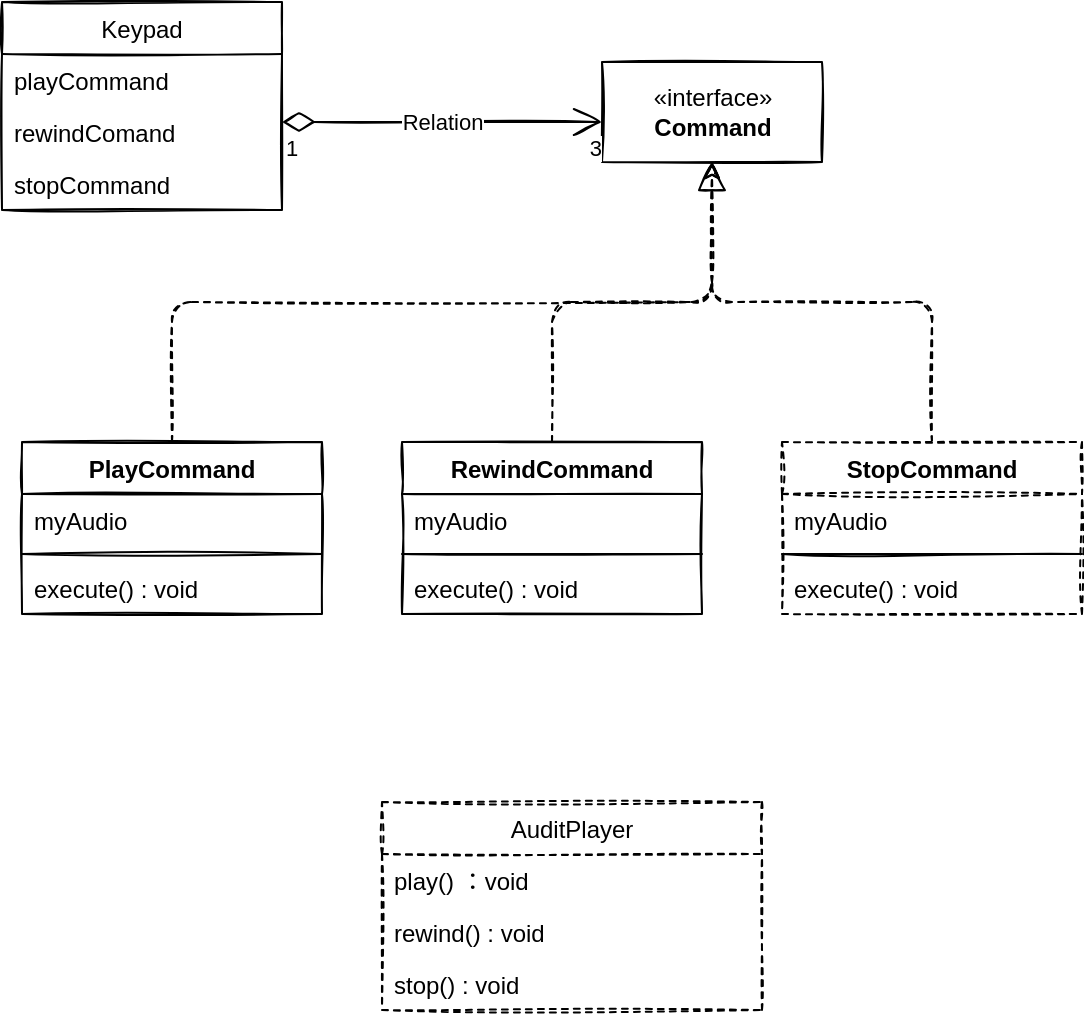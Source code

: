 <mxfile version="14.4.9" type="github">
  <diagram id="keqr0E5Gyz6Kl2WQPCfh" name="Page-1">
    <mxGraphModel dx="778" dy="559" grid="1" gridSize="10" guides="1" tooltips="1" connect="1" arrows="1" fold="1" page="1" pageScale="1" pageWidth="827" pageHeight="1169" math="0" shadow="0">
      <root>
        <mxCell id="0" />
        <mxCell id="1" parent="0" />
        <mxCell id="jz3T0KPEXfVVJIKZZMcC-1" value="Keypad" style="swimlane;fontStyle=0;childLayout=stackLayout;horizontal=1;startSize=26;fillColor=none;horizontalStack=0;resizeParent=1;resizeParentMax=0;resizeLast=0;collapsible=1;marginBottom=0;sketch=1;" vertex="1" parent="1">
          <mxGeometry x="300" y="120" width="140" height="104" as="geometry" />
        </mxCell>
        <mxCell id="jz3T0KPEXfVVJIKZZMcC-2" value="playCommand" style="text;strokeColor=none;fillColor=none;align=left;verticalAlign=top;spacingLeft=4;spacingRight=4;overflow=hidden;rotatable=0;points=[[0,0.5],[1,0.5]];portConstraint=eastwest;sketch=1;" vertex="1" parent="jz3T0KPEXfVVJIKZZMcC-1">
          <mxGeometry y="26" width="140" height="26" as="geometry" />
        </mxCell>
        <mxCell id="jz3T0KPEXfVVJIKZZMcC-3" value="rewindComand" style="text;strokeColor=none;fillColor=none;align=left;verticalAlign=top;spacingLeft=4;spacingRight=4;overflow=hidden;rotatable=0;points=[[0,0.5],[1,0.5]];portConstraint=eastwest;sketch=1;" vertex="1" parent="jz3T0KPEXfVVJIKZZMcC-1">
          <mxGeometry y="52" width="140" height="26" as="geometry" />
        </mxCell>
        <mxCell id="jz3T0KPEXfVVJIKZZMcC-4" value="stopCommand" style="text;strokeColor=none;fillColor=none;align=left;verticalAlign=top;spacingLeft=4;spacingRight=4;overflow=hidden;rotatable=0;points=[[0,0.5],[1,0.5]];portConstraint=eastwest;sketch=1;" vertex="1" parent="jz3T0KPEXfVVJIKZZMcC-1">
          <mxGeometry y="78" width="140" height="26" as="geometry" />
        </mxCell>
        <mxCell id="jz3T0KPEXfVVJIKZZMcC-5" value="«interface»&lt;br&gt;&lt;b&gt;Command&lt;/b&gt;" style="html=1;sketch=1;" vertex="1" parent="1">
          <mxGeometry x="600" y="150" width="110" height="50" as="geometry" />
        </mxCell>
        <mxCell id="jz3T0KPEXfVVJIKZZMcC-7" value="Relation" style="endArrow=open;html=1;endSize=12;startArrow=diamondThin;startSize=14;startFill=0;edgeStyle=orthogonalEdgeStyle;sketch=1;" edge="1" parent="1">
          <mxGeometry relative="1" as="geometry">
            <mxPoint x="440" y="180" as="sourcePoint" />
            <mxPoint x="600" y="180" as="targetPoint" />
          </mxGeometry>
        </mxCell>
        <mxCell id="jz3T0KPEXfVVJIKZZMcC-8" value="1" style="edgeLabel;resizable=0;html=1;align=left;verticalAlign=top;sketch=1;" connectable="0" vertex="1" parent="jz3T0KPEXfVVJIKZZMcC-7">
          <mxGeometry x="-1" relative="1" as="geometry" />
        </mxCell>
        <mxCell id="jz3T0KPEXfVVJIKZZMcC-9" value="3" style="edgeLabel;resizable=0;html=1;align=right;verticalAlign=top;sketch=1;" connectable="0" vertex="1" parent="jz3T0KPEXfVVJIKZZMcC-7">
          <mxGeometry x="1" relative="1" as="geometry" />
        </mxCell>
        <mxCell id="jz3T0KPEXfVVJIKZZMcC-10" value="PlayCommand" style="swimlane;fontStyle=1;align=center;verticalAlign=top;childLayout=stackLayout;horizontal=1;startSize=26;horizontalStack=0;resizeParent=1;resizeParentMax=0;resizeLast=0;collapsible=1;marginBottom=0;sketch=1;" vertex="1" parent="1">
          <mxGeometry x="310" y="340" width="150" height="86" as="geometry" />
        </mxCell>
        <mxCell id="jz3T0KPEXfVVJIKZZMcC-11" value="myAudio" style="text;strokeColor=none;fillColor=none;align=left;verticalAlign=top;spacingLeft=4;spacingRight=4;overflow=hidden;rotatable=0;points=[[0,0.5],[1,0.5]];portConstraint=eastwest;sketch=1;" vertex="1" parent="jz3T0KPEXfVVJIKZZMcC-10">
          <mxGeometry y="26" width="150" height="26" as="geometry" />
        </mxCell>
        <mxCell id="jz3T0KPEXfVVJIKZZMcC-12" value="" style="line;strokeWidth=1;fillColor=none;align=left;verticalAlign=middle;spacingTop=-1;spacingLeft=3;spacingRight=3;rotatable=0;labelPosition=right;points=[];portConstraint=eastwest;sketch=1;" vertex="1" parent="jz3T0KPEXfVVJIKZZMcC-10">
          <mxGeometry y="52" width="150" height="8" as="geometry" />
        </mxCell>
        <mxCell id="jz3T0KPEXfVVJIKZZMcC-13" value="execute() : void" style="text;strokeColor=none;fillColor=none;align=left;verticalAlign=top;spacingLeft=4;spacingRight=4;overflow=hidden;rotatable=0;points=[[0,0.5],[1,0.5]];portConstraint=eastwest;sketch=1;" vertex="1" parent="jz3T0KPEXfVVJIKZZMcC-10">
          <mxGeometry y="60" width="150" height="26" as="geometry" />
        </mxCell>
        <mxCell id="jz3T0KPEXfVVJIKZZMcC-23" style="edgeStyle=orthogonalEdgeStyle;rounded=1;sketch=1;orthogonalLoop=1;jettySize=auto;html=1;exitX=0.5;exitY=0;exitDx=0;exitDy=0;entryX=0.5;entryY=1;entryDx=0;entryDy=0;shadow=0;dashed=1;" edge="1" parent="1" source="jz3T0KPEXfVVJIKZZMcC-14" target="jz3T0KPEXfVVJIKZZMcC-5">
          <mxGeometry relative="1" as="geometry" />
        </mxCell>
        <mxCell id="jz3T0KPEXfVVJIKZZMcC-14" value="RewindCommand" style="swimlane;fontStyle=1;align=center;verticalAlign=top;childLayout=stackLayout;horizontal=1;startSize=26;horizontalStack=0;resizeParent=1;resizeParentMax=0;resizeLast=0;collapsible=1;marginBottom=0;sketch=1;" vertex="1" parent="1">
          <mxGeometry x="500" y="340" width="150" height="86" as="geometry" />
        </mxCell>
        <mxCell id="jz3T0KPEXfVVJIKZZMcC-15" value="myAudio" style="text;strokeColor=none;fillColor=none;align=left;verticalAlign=top;spacingLeft=4;spacingRight=4;overflow=hidden;rotatable=0;points=[[0,0.5],[1,0.5]];portConstraint=eastwest;sketch=1;" vertex="1" parent="jz3T0KPEXfVVJIKZZMcC-14">
          <mxGeometry y="26" width="150" height="26" as="geometry" />
        </mxCell>
        <mxCell id="jz3T0KPEXfVVJIKZZMcC-16" value="" style="line;strokeWidth=1;fillColor=none;align=left;verticalAlign=middle;spacingTop=-1;spacingLeft=3;spacingRight=3;rotatable=0;labelPosition=right;points=[];portConstraint=eastwest;sketch=1;" vertex="1" parent="jz3T0KPEXfVVJIKZZMcC-14">
          <mxGeometry y="52" width="150" height="8" as="geometry" />
        </mxCell>
        <mxCell id="jz3T0KPEXfVVJIKZZMcC-17" value="execute() : void" style="text;strokeColor=none;fillColor=none;align=left;verticalAlign=top;spacingLeft=4;spacingRight=4;overflow=hidden;rotatable=0;points=[[0,0.5],[1,0.5]];portConstraint=eastwest;sketch=1;" vertex="1" parent="jz3T0KPEXfVVJIKZZMcC-14">
          <mxGeometry y="60" width="150" height="26" as="geometry" />
        </mxCell>
        <mxCell id="jz3T0KPEXfVVJIKZZMcC-24" style="edgeStyle=orthogonalEdgeStyle;rounded=1;sketch=1;orthogonalLoop=1;jettySize=auto;html=1;exitX=0.5;exitY=0;exitDx=0;exitDy=0;shadow=0;dashed=1;" edge="1" parent="1" source="jz3T0KPEXfVVJIKZZMcC-18" target="jz3T0KPEXfVVJIKZZMcC-5">
          <mxGeometry relative="1" as="geometry" />
        </mxCell>
        <mxCell id="jz3T0KPEXfVVJIKZZMcC-18" value="StopCommand" style="swimlane;fontStyle=1;align=center;verticalAlign=top;childLayout=stackLayout;horizontal=1;startSize=26;horizontalStack=0;resizeParent=1;resizeParentMax=0;resizeLast=0;collapsible=1;marginBottom=0;sketch=1;dashed=1;" vertex="1" parent="1">
          <mxGeometry x="690" y="340" width="150" height="86" as="geometry" />
        </mxCell>
        <mxCell id="jz3T0KPEXfVVJIKZZMcC-19" value="myAudio" style="text;strokeColor=none;fillColor=none;align=left;verticalAlign=top;spacingLeft=4;spacingRight=4;overflow=hidden;rotatable=0;points=[[0,0.5],[1,0.5]];portConstraint=eastwest;sketch=1;" vertex="1" parent="jz3T0KPEXfVVJIKZZMcC-18">
          <mxGeometry y="26" width="150" height="26" as="geometry" />
        </mxCell>
        <mxCell id="jz3T0KPEXfVVJIKZZMcC-20" value="" style="line;strokeWidth=1;fillColor=none;align=left;verticalAlign=middle;spacingTop=-1;spacingLeft=3;spacingRight=3;rotatable=0;labelPosition=right;points=[];portConstraint=eastwest;sketch=1;" vertex="1" parent="jz3T0KPEXfVVJIKZZMcC-18">
          <mxGeometry y="52" width="150" height="8" as="geometry" />
        </mxCell>
        <mxCell id="jz3T0KPEXfVVJIKZZMcC-21" value="execute() : void" style="text;strokeColor=none;fillColor=none;align=left;verticalAlign=top;spacingLeft=4;spacingRight=4;overflow=hidden;rotatable=0;points=[[0,0.5],[1,0.5]];portConstraint=eastwest;sketch=1;" vertex="1" parent="jz3T0KPEXfVVJIKZZMcC-18">
          <mxGeometry y="60" width="150" height="26" as="geometry" />
        </mxCell>
        <mxCell id="jz3T0KPEXfVVJIKZZMcC-22" value="" style="endArrow=block;dashed=1;endFill=0;endSize=12;html=1;exitX=0.5;exitY=0;exitDx=0;exitDy=0;entryX=0.5;entryY=1;entryDx=0;entryDy=0;sketch=1;rounded=1;shadow=0;edgeStyle=orthogonalEdgeStyle;" edge="1" parent="1" source="jz3T0KPEXfVVJIKZZMcC-10" target="jz3T0KPEXfVVJIKZZMcC-5">
          <mxGeometry width="160" relative="1" as="geometry">
            <mxPoint x="520" y="290" as="sourcePoint" />
            <mxPoint x="680" y="290" as="targetPoint" />
          </mxGeometry>
        </mxCell>
        <mxCell id="jz3T0KPEXfVVJIKZZMcC-25" value="AuditPlayer" style="swimlane;fontStyle=0;childLayout=stackLayout;horizontal=1;startSize=26;fillColor=none;horizontalStack=0;resizeParent=1;resizeParentMax=0;resizeLast=0;collapsible=1;marginBottom=0;dashed=1;sketch=1;" vertex="1" parent="1">
          <mxGeometry x="490" y="520" width="190" height="104" as="geometry" />
        </mxCell>
        <mxCell id="jz3T0KPEXfVVJIKZZMcC-26" value="play() ：void" style="text;strokeColor=none;fillColor=none;align=left;verticalAlign=top;spacingLeft=4;spacingRight=4;overflow=hidden;rotatable=0;points=[[0,0.5],[1,0.5]];portConstraint=eastwest;" vertex="1" parent="jz3T0KPEXfVVJIKZZMcC-25">
          <mxGeometry y="26" width="190" height="26" as="geometry" />
        </mxCell>
        <mxCell id="jz3T0KPEXfVVJIKZZMcC-27" value="rewind() : void" style="text;strokeColor=none;fillColor=none;align=left;verticalAlign=top;spacingLeft=4;spacingRight=4;overflow=hidden;rotatable=0;points=[[0,0.5],[1,0.5]];portConstraint=eastwest;" vertex="1" parent="jz3T0KPEXfVVJIKZZMcC-25">
          <mxGeometry y="52" width="190" height="26" as="geometry" />
        </mxCell>
        <mxCell id="jz3T0KPEXfVVJIKZZMcC-28" value="stop() : void" style="text;strokeColor=none;fillColor=none;align=left;verticalAlign=top;spacingLeft=4;spacingRight=4;overflow=hidden;rotatable=0;points=[[0,0.5],[1,0.5]];portConstraint=eastwest;" vertex="1" parent="jz3T0KPEXfVVJIKZZMcC-25">
          <mxGeometry y="78" width="190" height="26" as="geometry" />
        </mxCell>
      </root>
    </mxGraphModel>
  </diagram>
</mxfile>
